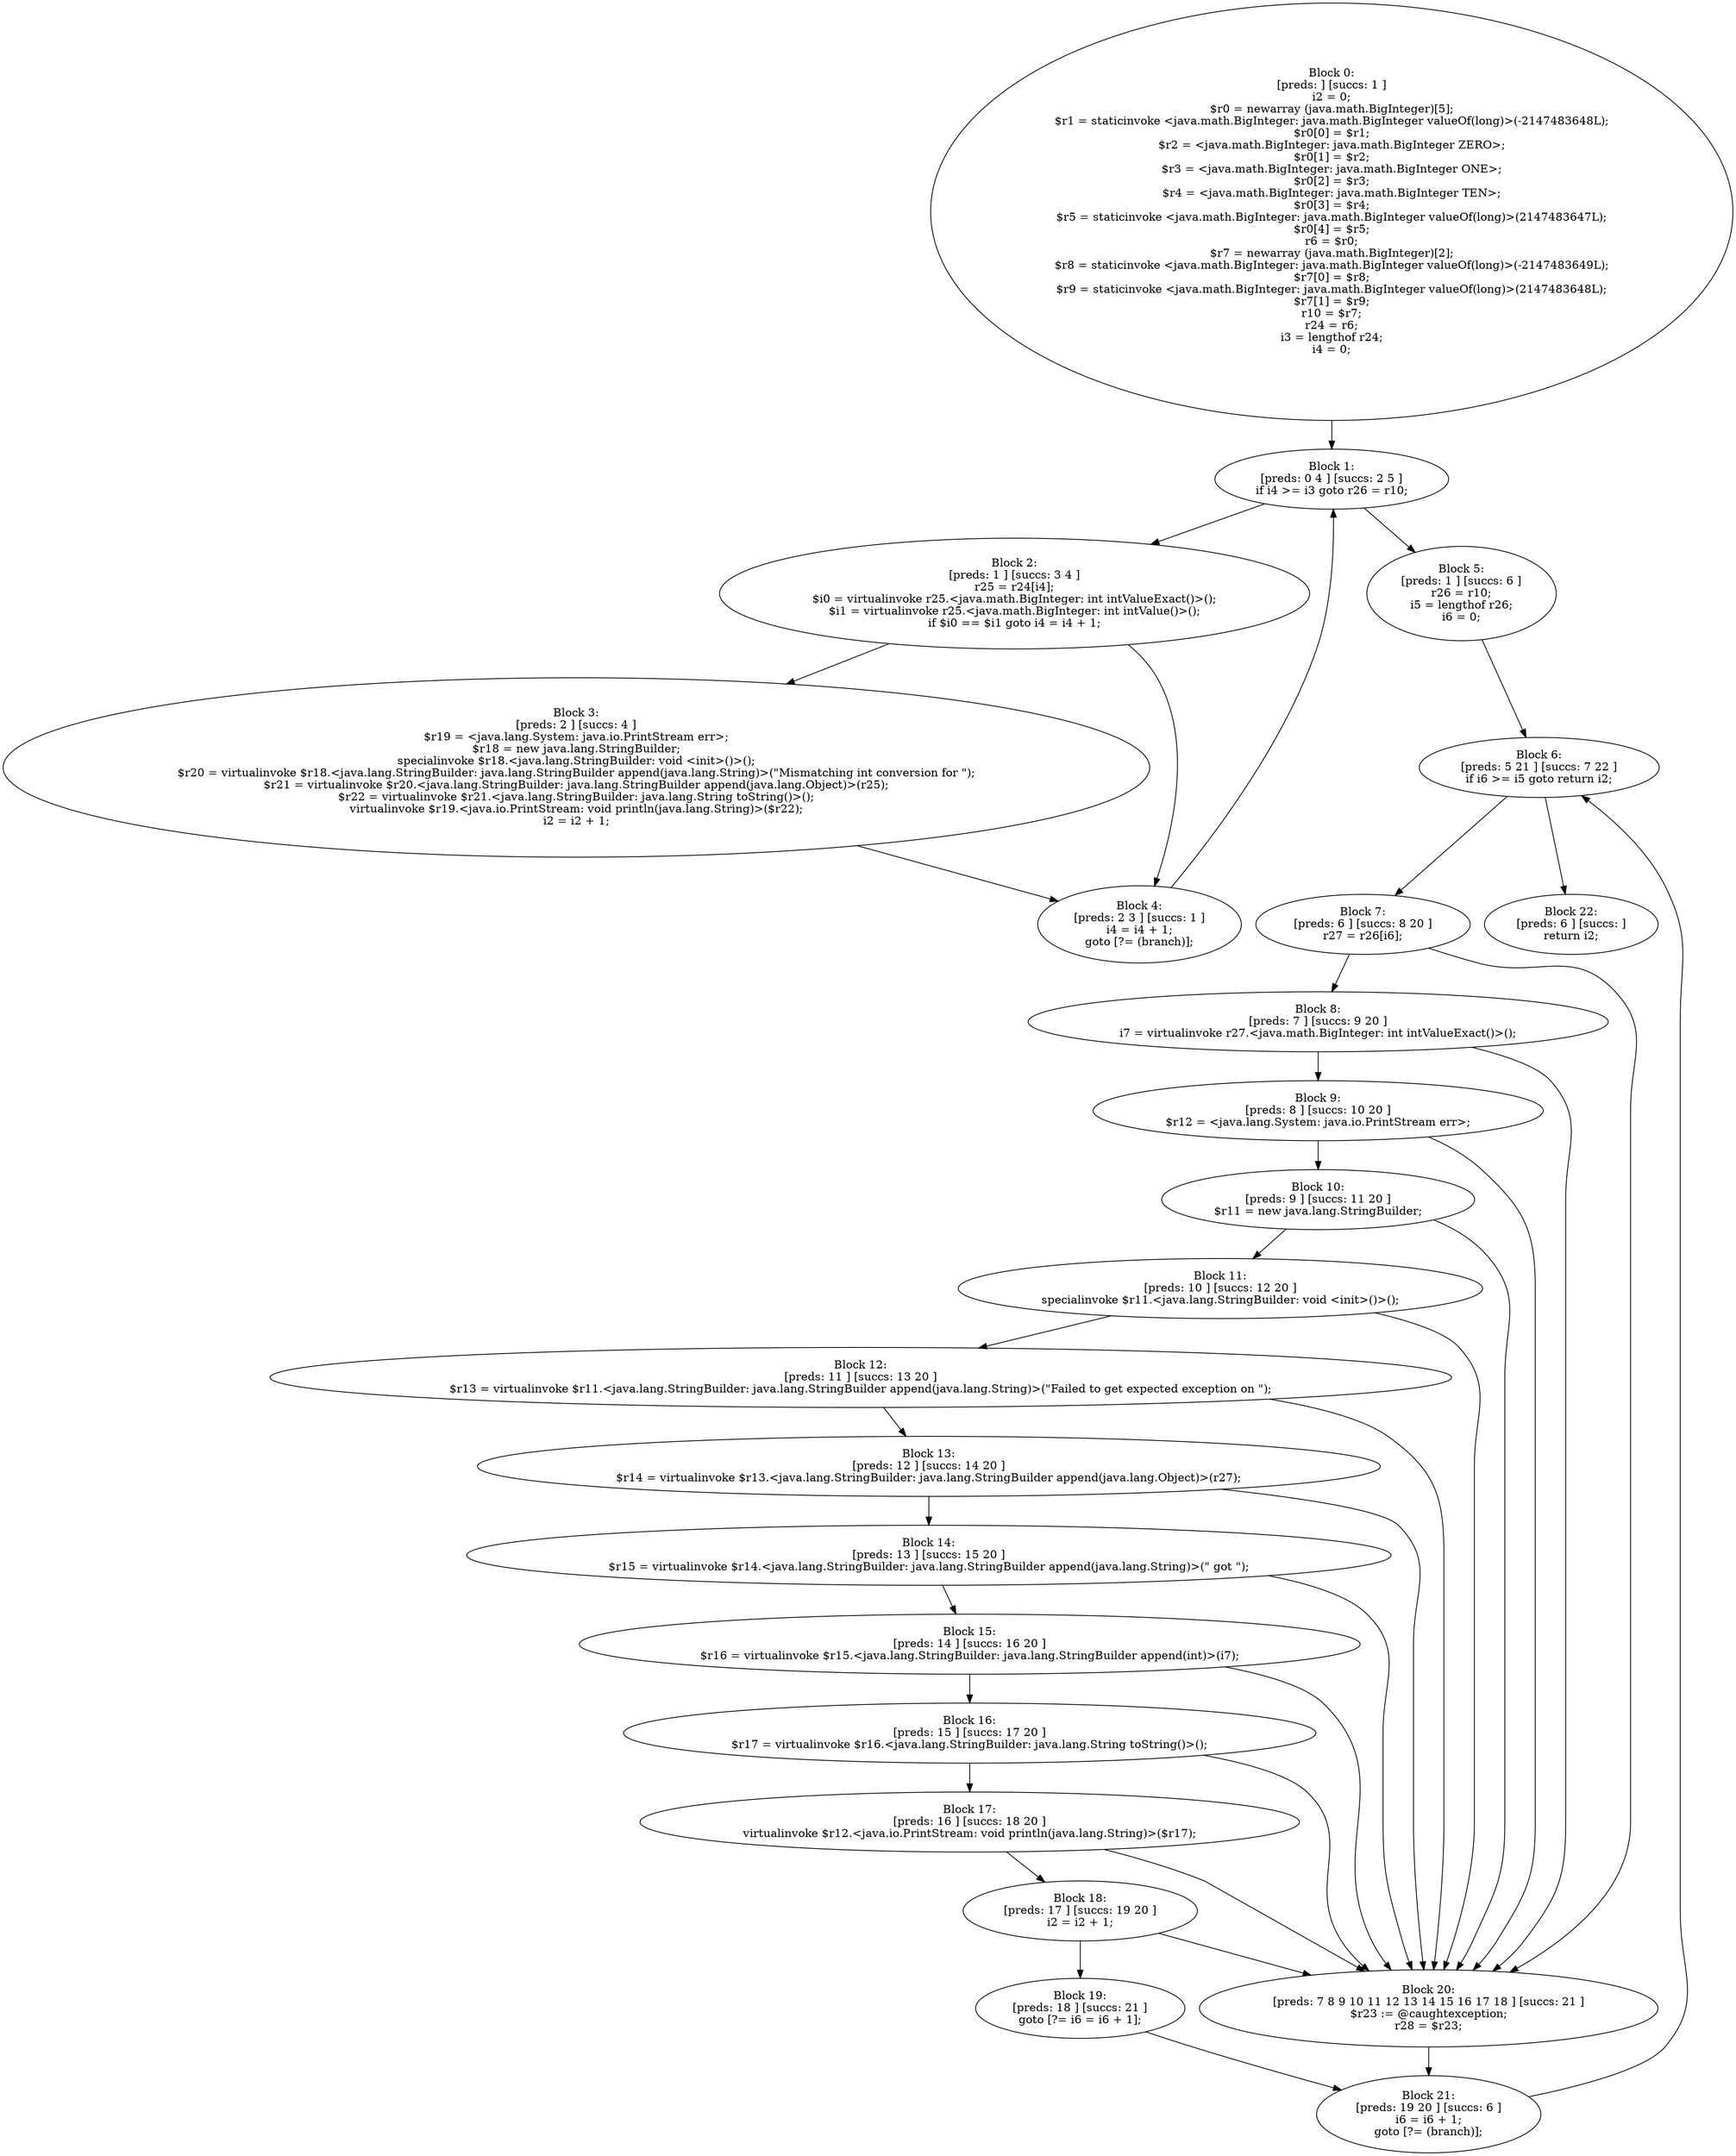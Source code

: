 digraph "unitGraph" {
    "Block 0:
[preds: ] [succs: 1 ]
i2 = 0;
$r0 = newarray (java.math.BigInteger)[5];
$r1 = staticinvoke <java.math.BigInteger: java.math.BigInteger valueOf(long)>(-2147483648L);
$r0[0] = $r1;
$r2 = <java.math.BigInteger: java.math.BigInteger ZERO>;
$r0[1] = $r2;
$r3 = <java.math.BigInteger: java.math.BigInteger ONE>;
$r0[2] = $r3;
$r4 = <java.math.BigInteger: java.math.BigInteger TEN>;
$r0[3] = $r4;
$r5 = staticinvoke <java.math.BigInteger: java.math.BigInteger valueOf(long)>(2147483647L);
$r0[4] = $r5;
r6 = $r0;
$r7 = newarray (java.math.BigInteger)[2];
$r8 = staticinvoke <java.math.BigInteger: java.math.BigInteger valueOf(long)>(-2147483649L);
$r7[0] = $r8;
$r9 = staticinvoke <java.math.BigInteger: java.math.BigInteger valueOf(long)>(2147483648L);
$r7[1] = $r9;
r10 = $r7;
r24 = r6;
i3 = lengthof r24;
i4 = 0;
"
    "Block 1:
[preds: 0 4 ] [succs: 2 5 ]
if i4 >= i3 goto r26 = r10;
"
    "Block 2:
[preds: 1 ] [succs: 3 4 ]
r25 = r24[i4];
$i0 = virtualinvoke r25.<java.math.BigInteger: int intValueExact()>();
$i1 = virtualinvoke r25.<java.math.BigInteger: int intValue()>();
if $i0 == $i1 goto i4 = i4 + 1;
"
    "Block 3:
[preds: 2 ] [succs: 4 ]
$r19 = <java.lang.System: java.io.PrintStream err>;
$r18 = new java.lang.StringBuilder;
specialinvoke $r18.<java.lang.StringBuilder: void <init>()>();
$r20 = virtualinvoke $r18.<java.lang.StringBuilder: java.lang.StringBuilder append(java.lang.String)>(\"Mismatching int conversion for \");
$r21 = virtualinvoke $r20.<java.lang.StringBuilder: java.lang.StringBuilder append(java.lang.Object)>(r25);
$r22 = virtualinvoke $r21.<java.lang.StringBuilder: java.lang.String toString()>();
virtualinvoke $r19.<java.io.PrintStream: void println(java.lang.String)>($r22);
i2 = i2 + 1;
"
    "Block 4:
[preds: 2 3 ] [succs: 1 ]
i4 = i4 + 1;
goto [?= (branch)];
"
    "Block 5:
[preds: 1 ] [succs: 6 ]
r26 = r10;
i5 = lengthof r26;
i6 = 0;
"
    "Block 6:
[preds: 5 21 ] [succs: 7 22 ]
if i6 >= i5 goto return i2;
"
    "Block 7:
[preds: 6 ] [succs: 8 20 ]
r27 = r26[i6];
"
    "Block 8:
[preds: 7 ] [succs: 9 20 ]
i7 = virtualinvoke r27.<java.math.BigInteger: int intValueExact()>();
"
    "Block 9:
[preds: 8 ] [succs: 10 20 ]
$r12 = <java.lang.System: java.io.PrintStream err>;
"
    "Block 10:
[preds: 9 ] [succs: 11 20 ]
$r11 = new java.lang.StringBuilder;
"
    "Block 11:
[preds: 10 ] [succs: 12 20 ]
specialinvoke $r11.<java.lang.StringBuilder: void <init>()>();
"
    "Block 12:
[preds: 11 ] [succs: 13 20 ]
$r13 = virtualinvoke $r11.<java.lang.StringBuilder: java.lang.StringBuilder append(java.lang.String)>(\"Failed to get expected exception on \");
"
    "Block 13:
[preds: 12 ] [succs: 14 20 ]
$r14 = virtualinvoke $r13.<java.lang.StringBuilder: java.lang.StringBuilder append(java.lang.Object)>(r27);
"
    "Block 14:
[preds: 13 ] [succs: 15 20 ]
$r15 = virtualinvoke $r14.<java.lang.StringBuilder: java.lang.StringBuilder append(java.lang.String)>(\" got \");
"
    "Block 15:
[preds: 14 ] [succs: 16 20 ]
$r16 = virtualinvoke $r15.<java.lang.StringBuilder: java.lang.StringBuilder append(int)>(i7);
"
    "Block 16:
[preds: 15 ] [succs: 17 20 ]
$r17 = virtualinvoke $r16.<java.lang.StringBuilder: java.lang.String toString()>();
"
    "Block 17:
[preds: 16 ] [succs: 18 20 ]
virtualinvoke $r12.<java.io.PrintStream: void println(java.lang.String)>($r17);
"
    "Block 18:
[preds: 17 ] [succs: 19 20 ]
i2 = i2 + 1;
"
    "Block 19:
[preds: 18 ] [succs: 21 ]
goto [?= i6 = i6 + 1];
"
    "Block 20:
[preds: 7 8 9 10 11 12 13 14 15 16 17 18 ] [succs: 21 ]
$r23 := @caughtexception;
r28 = $r23;
"
    "Block 21:
[preds: 19 20 ] [succs: 6 ]
i6 = i6 + 1;
goto [?= (branch)];
"
    "Block 22:
[preds: 6 ] [succs: ]
return i2;
"
    "Block 0:
[preds: ] [succs: 1 ]
i2 = 0;
$r0 = newarray (java.math.BigInteger)[5];
$r1 = staticinvoke <java.math.BigInteger: java.math.BigInteger valueOf(long)>(-2147483648L);
$r0[0] = $r1;
$r2 = <java.math.BigInteger: java.math.BigInteger ZERO>;
$r0[1] = $r2;
$r3 = <java.math.BigInteger: java.math.BigInteger ONE>;
$r0[2] = $r3;
$r4 = <java.math.BigInteger: java.math.BigInteger TEN>;
$r0[3] = $r4;
$r5 = staticinvoke <java.math.BigInteger: java.math.BigInteger valueOf(long)>(2147483647L);
$r0[4] = $r5;
r6 = $r0;
$r7 = newarray (java.math.BigInteger)[2];
$r8 = staticinvoke <java.math.BigInteger: java.math.BigInteger valueOf(long)>(-2147483649L);
$r7[0] = $r8;
$r9 = staticinvoke <java.math.BigInteger: java.math.BigInteger valueOf(long)>(2147483648L);
$r7[1] = $r9;
r10 = $r7;
r24 = r6;
i3 = lengthof r24;
i4 = 0;
"->"Block 1:
[preds: 0 4 ] [succs: 2 5 ]
if i4 >= i3 goto r26 = r10;
";
    "Block 1:
[preds: 0 4 ] [succs: 2 5 ]
if i4 >= i3 goto r26 = r10;
"->"Block 2:
[preds: 1 ] [succs: 3 4 ]
r25 = r24[i4];
$i0 = virtualinvoke r25.<java.math.BigInteger: int intValueExact()>();
$i1 = virtualinvoke r25.<java.math.BigInteger: int intValue()>();
if $i0 == $i1 goto i4 = i4 + 1;
";
    "Block 1:
[preds: 0 4 ] [succs: 2 5 ]
if i4 >= i3 goto r26 = r10;
"->"Block 5:
[preds: 1 ] [succs: 6 ]
r26 = r10;
i5 = lengthof r26;
i6 = 0;
";
    "Block 2:
[preds: 1 ] [succs: 3 4 ]
r25 = r24[i4];
$i0 = virtualinvoke r25.<java.math.BigInteger: int intValueExact()>();
$i1 = virtualinvoke r25.<java.math.BigInteger: int intValue()>();
if $i0 == $i1 goto i4 = i4 + 1;
"->"Block 3:
[preds: 2 ] [succs: 4 ]
$r19 = <java.lang.System: java.io.PrintStream err>;
$r18 = new java.lang.StringBuilder;
specialinvoke $r18.<java.lang.StringBuilder: void <init>()>();
$r20 = virtualinvoke $r18.<java.lang.StringBuilder: java.lang.StringBuilder append(java.lang.String)>(\"Mismatching int conversion for \");
$r21 = virtualinvoke $r20.<java.lang.StringBuilder: java.lang.StringBuilder append(java.lang.Object)>(r25);
$r22 = virtualinvoke $r21.<java.lang.StringBuilder: java.lang.String toString()>();
virtualinvoke $r19.<java.io.PrintStream: void println(java.lang.String)>($r22);
i2 = i2 + 1;
";
    "Block 2:
[preds: 1 ] [succs: 3 4 ]
r25 = r24[i4];
$i0 = virtualinvoke r25.<java.math.BigInteger: int intValueExact()>();
$i1 = virtualinvoke r25.<java.math.BigInteger: int intValue()>();
if $i0 == $i1 goto i4 = i4 + 1;
"->"Block 4:
[preds: 2 3 ] [succs: 1 ]
i4 = i4 + 1;
goto [?= (branch)];
";
    "Block 3:
[preds: 2 ] [succs: 4 ]
$r19 = <java.lang.System: java.io.PrintStream err>;
$r18 = new java.lang.StringBuilder;
specialinvoke $r18.<java.lang.StringBuilder: void <init>()>();
$r20 = virtualinvoke $r18.<java.lang.StringBuilder: java.lang.StringBuilder append(java.lang.String)>(\"Mismatching int conversion for \");
$r21 = virtualinvoke $r20.<java.lang.StringBuilder: java.lang.StringBuilder append(java.lang.Object)>(r25);
$r22 = virtualinvoke $r21.<java.lang.StringBuilder: java.lang.String toString()>();
virtualinvoke $r19.<java.io.PrintStream: void println(java.lang.String)>($r22);
i2 = i2 + 1;
"->"Block 4:
[preds: 2 3 ] [succs: 1 ]
i4 = i4 + 1;
goto [?= (branch)];
";
    "Block 4:
[preds: 2 3 ] [succs: 1 ]
i4 = i4 + 1;
goto [?= (branch)];
"->"Block 1:
[preds: 0 4 ] [succs: 2 5 ]
if i4 >= i3 goto r26 = r10;
";
    "Block 5:
[preds: 1 ] [succs: 6 ]
r26 = r10;
i5 = lengthof r26;
i6 = 0;
"->"Block 6:
[preds: 5 21 ] [succs: 7 22 ]
if i6 >= i5 goto return i2;
";
    "Block 6:
[preds: 5 21 ] [succs: 7 22 ]
if i6 >= i5 goto return i2;
"->"Block 7:
[preds: 6 ] [succs: 8 20 ]
r27 = r26[i6];
";
    "Block 6:
[preds: 5 21 ] [succs: 7 22 ]
if i6 >= i5 goto return i2;
"->"Block 22:
[preds: 6 ] [succs: ]
return i2;
";
    "Block 7:
[preds: 6 ] [succs: 8 20 ]
r27 = r26[i6];
"->"Block 8:
[preds: 7 ] [succs: 9 20 ]
i7 = virtualinvoke r27.<java.math.BigInteger: int intValueExact()>();
";
    "Block 7:
[preds: 6 ] [succs: 8 20 ]
r27 = r26[i6];
"->"Block 20:
[preds: 7 8 9 10 11 12 13 14 15 16 17 18 ] [succs: 21 ]
$r23 := @caughtexception;
r28 = $r23;
";
    "Block 8:
[preds: 7 ] [succs: 9 20 ]
i7 = virtualinvoke r27.<java.math.BigInteger: int intValueExact()>();
"->"Block 9:
[preds: 8 ] [succs: 10 20 ]
$r12 = <java.lang.System: java.io.PrintStream err>;
";
    "Block 8:
[preds: 7 ] [succs: 9 20 ]
i7 = virtualinvoke r27.<java.math.BigInteger: int intValueExact()>();
"->"Block 20:
[preds: 7 8 9 10 11 12 13 14 15 16 17 18 ] [succs: 21 ]
$r23 := @caughtexception;
r28 = $r23;
";
    "Block 9:
[preds: 8 ] [succs: 10 20 ]
$r12 = <java.lang.System: java.io.PrintStream err>;
"->"Block 10:
[preds: 9 ] [succs: 11 20 ]
$r11 = new java.lang.StringBuilder;
";
    "Block 9:
[preds: 8 ] [succs: 10 20 ]
$r12 = <java.lang.System: java.io.PrintStream err>;
"->"Block 20:
[preds: 7 8 9 10 11 12 13 14 15 16 17 18 ] [succs: 21 ]
$r23 := @caughtexception;
r28 = $r23;
";
    "Block 10:
[preds: 9 ] [succs: 11 20 ]
$r11 = new java.lang.StringBuilder;
"->"Block 11:
[preds: 10 ] [succs: 12 20 ]
specialinvoke $r11.<java.lang.StringBuilder: void <init>()>();
";
    "Block 10:
[preds: 9 ] [succs: 11 20 ]
$r11 = new java.lang.StringBuilder;
"->"Block 20:
[preds: 7 8 9 10 11 12 13 14 15 16 17 18 ] [succs: 21 ]
$r23 := @caughtexception;
r28 = $r23;
";
    "Block 11:
[preds: 10 ] [succs: 12 20 ]
specialinvoke $r11.<java.lang.StringBuilder: void <init>()>();
"->"Block 12:
[preds: 11 ] [succs: 13 20 ]
$r13 = virtualinvoke $r11.<java.lang.StringBuilder: java.lang.StringBuilder append(java.lang.String)>(\"Failed to get expected exception on \");
";
    "Block 11:
[preds: 10 ] [succs: 12 20 ]
specialinvoke $r11.<java.lang.StringBuilder: void <init>()>();
"->"Block 20:
[preds: 7 8 9 10 11 12 13 14 15 16 17 18 ] [succs: 21 ]
$r23 := @caughtexception;
r28 = $r23;
";
    "Block 12:
[preds: 11 ] [succs: 13 20 ]
$r13 = virtualinvoke $r11.<java.lang.StringBuilder: java.lang.StringBuilder append(java.lang.String)>(\"Failed to get expected exception on \");
"->"Block 13:
[preds: 12 ] [succs: 14 20 ]
$r14 = virtualinvoke $r13.<java.lang.StringBuilder: java.lang.StringBuilder append(java.lang.Object)>(r27);
";
    "Block 12:
[preds: 11 ] [succs: 13 20 ]
$r13 = virtualinvoke $r11.<java.lang.StringBuilder: java.lang.StringBuilder append(java.lang.String)>(\"Failed to get expected exception on \");
"->"Block 20:
[preds: 7 8 9 10 11 12 13 14 15 16 17 18 ] [succs: 21 ]
$r23 := @caughtexception;
r28 = $r23;
";
    "Block 13:
[preds: 12 ] [succs: 14 20 ]
$r14 = virtualinvoke $r13.<java.lang.StringBuilder: java.lang.StringBuilder append(java.lang.Object)>(r27);
"->"Block 14:
[preds: 13 ] [succs: 15 20 ]
$r15 = virtualinvoke $r14.<java.lang.StringBuilder: java.lang.StringBuilder append(java.lang.String)>(\" got \");
";
    "Block 13:
[preds: 12 ] [succs: 14 20 ]
$r14 = virtualinvoke $r13.<java.lang.StringBuilder: java.lang.StringBuilder append(java.lang.Object)>(r27);
"->"Block 20:
[preds: 7 8 9 10 11 12 13 14 15 16 17 18 ] [succs: 21 ]
$r23 := @caughtexception;
r28 = $r23;
";
    "Block 14:
[preds: 13 ] [succs: 15 20 ]
$r15 = virtualinvoke $r14.<java.lang.StringBuilder: java.lang.StringBuilder append(java.lang.String)>(\" got \");
"->"Block 15:
[preds: 14 ] [succs: 16 20 ]
$r16 = virtualinvoke $r15.<java.lang.StringBuilder: java.lang.StringBuilder append(int)>(i7);
";
    "Block 14:
[preds: 13 ] [succs: 15 20 ]
$r15 = virtualinvoke $r14.<java.lang.StringBuilder: java.lang.StringBuilder append(java.lang.String)>(\" got \");
"->"Block 20:
[preds: 7 8 9 10 11 12 13 14 15 16 17 18 ] [succs: 21 ]
$r23 := @caughtexception;
r28 = $r23;
";
    "Block 15:
[preds: 14 ] [succs: 16 20 ]
$r16 = virtualinvoke $r15.<java.lang.StringBuilder: java.lang.StringBuilder append(int)>(i7);
"->"Block 16:
[preds: 15 ] [succs: 17 20 ]
$r17 = virtualinvoke $r16.<java.lang.StringBuilder: java.lang.String toString()>();
";
    "Block 15:
[preds: 14 ] [succs: 16 20 ]
$r16 = virtualinvoke $r15.<java.lang.StringBuilder: java.lang.StringBuilder append(int)>(i7);
"->"Block 20:
[preds: 7 8 9 10 11 12 13 14 15 16 17 18 ] [succs: 21 ]
$r23 := @caughtexception;
r28 = $r23;
";
    "Block 16:
[preds: 15 ] [succs: 17 20 ]
$r17 = virtualinvoke $r16.<java.lang.StringBuilder: java.lang.String toString()>();
"->"Block 17:
[preds: 16 ] [succs: 18 20 ]
virtualinvoke $r12.<java.io.PrintStream: void println(java.lang.String)>($r17);
";
    "Block 16:
[preds: 15 ] [succs: 17 20 ]
$r17 = virtualinvoke $r16.<java.lang.StringBuilder: java.lang.String toString()>();
"->"Block 20:
[preds: 7 8 9 10 11 12 13 14 15 16 17 18 ] [succs: 21 ]
$r23 := @caughtexception;
r28 = $r23;
";
    "Block 17:
[preds: 16 ] [succs: 18 20 ]
virtualinvoke $r12.<java.io.PrintStream: void println(java.lang.String)>($r17);
"->"Block 18:
[preds: 17 ] [succs: 19 20 ]
i2 = i2 + 1;
";
    "Block 17:
[preds: 16 ] [succs: 18 20 ]
virtualinvoke $r12.<java.io.PrintStream: void println(java.lang.String)>($r17);
"->"Block 20:
[preds: 7 8 9 10 11 12 13 14 15 16 17 18 ] [succs: 21 ]
$r23 := @caughtexception;
r28 = $r23;
";
    "Block 18:
[preds: 17 ] [succs: 19 20 ]
i2 = i2 + 1;
"->"Block 19:
[preds: 18 ] [succs: 21 ]
goto [?= i6 = i6 + 1];
";
    "Block 18:
[preds: 17 ] [succs: 19 20 ]
i2 = i2 + 1;
"->"Block 20:
[preds: 7 8 9 10 11 12 13 14 15 16 17 18 ] [succs: 21 ]
$r23 := @caughtexception;
r28 = $r23;
";
    "Block 19:
[preds: 18 ] [succs: 21 ]
goto [?= i6 = i6 + 1];
"->"Block 21:
[preds: 19 20 ] [succs: 6 ]
i6 = i6 + 1;
goto [?= (branch)];
";
    "Block 20:
[preds: 7 8 9 10 11 12 13 14 15 16 17 18 ] [succs: 21 ]
$r23 := @caughtexception;
r28 = $r23;
"->"Block 21:
[preds: 19 20 ] [succs: 6 ]
i6 = i6 + 1;
goto [?= (branch)];
";
    "Block 21:
[preds: 19 20 ] [succs: 6 ]
i6 = i6 + 1;
goto [?= (branch)];
"->"Block 6:
[preds: 5 21 ] [succs: 7 22 ]
if i6 >= i5 goto return i2;
";
}
